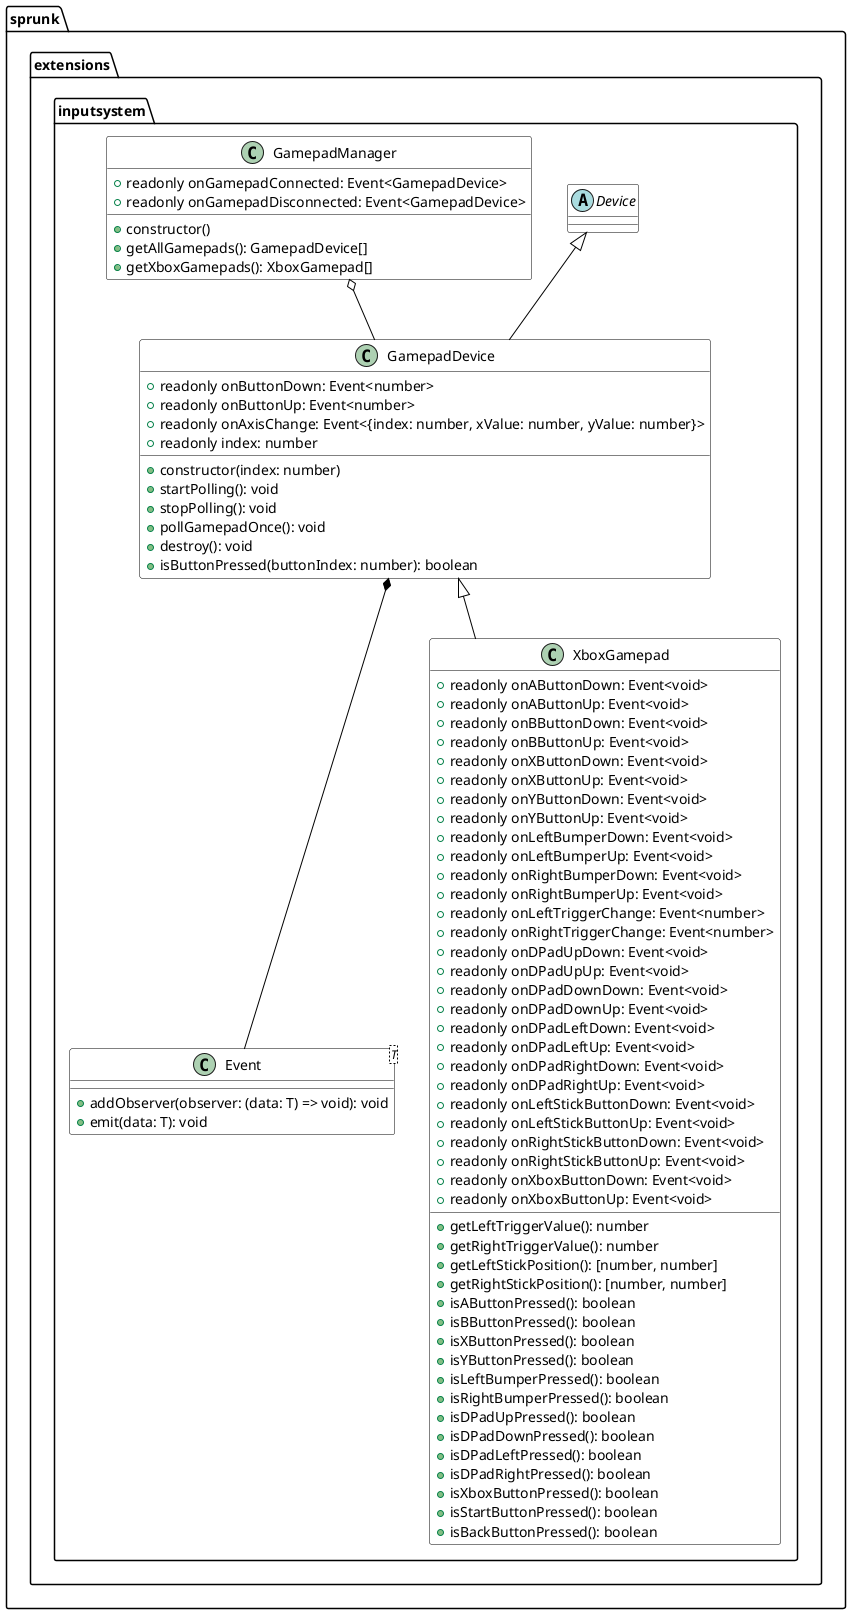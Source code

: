 @startuml Gamepad System

package sprunk.extensions.inputsystem {
    ' Style configurations
    skinparam class {
        BackgroundColor White
        ArrowColor Black
        BorderColor Black
    }

    ' Base Device class
    abstract class Device {
    }

    ' Event class
    class Event<T> {
        + addObserver(observer: (data: T) => void): void
        + emit(data: T): void
    }

    ' GamepadDevice class
    class GamepadDevice {
        + readonly onButtonDown: Event<number>
        + readonly onButtonUp: Event<number>
        + readonly onAxisChange: Event<{index: number, xValue: number, yValue: number}>
        + readonly index: number
        + constructor(index: number)
        + startPolling(): void
        + stopPolling(): void
        + pollGamepadOnce(): void
        + destroy(): void
        + isButtonPressed(buttonIndex: number): boolean
    }

    ' XboxGamepad class
    class XboxGamepad {
        + readonly onAButtonDown: Event<void>
        + readonly onAButtonUp: Event<void>
        + readonly onBButtonDown: Event<void>
        + readonly onBButtonUp: Event<void>
        + readonly onXButtonDown: Event<void>
        + readonly onXButtonUp: Event<void>
        + readonly onYButtonDown: Event<void>
        + readonly onYButtonUp: Event<void>
        + readonly onLeftBumperDown: Event<void>
        + readonly onLeftBumperUp: Event<void>
        + readonly onRightBumperDown: Event<void>
        + readonly onRightBumperUp: Event<void>
        + readonly onLeftTriggerChange: Event<number>
        + readonly onRightTriggerChange: Event<number>
        + readonly onDPadUpDown: Event<void>
        + readonly onDPadUpUp: Event<void>
        + readonly onDPadDownDown: Event<void>
        + readonly onDPadDownUp: Event<void>
        + readonly onDPadLeftDown: Event<void>
        + readonly onDPadLeftUp: Event<void>
        + readonly onDPadRightDown: Event<void>
        + readonly onDPadRightUp: Event<void>
        + readonly onLeftStickButtonDown: Event<void>
        + readonly onLeftStickButtonUp: Event<void>
        + readonly onRightStickButtonDown: Event<void>
        + readonly onRightStickButtonUp: Event<void>
        + readonly onXboxButtonDown: Event<void>
        + readonly onXboxButtonUp: Event<void>
        + getLeftTriggerValue(): number
        + getRightTriggerValue(): number
        + getLeftStickPosition(): [number, number]
        + getRightStickPosition(): [number, number]
        + isAButtonPressed(): boolean
        + isBButtonPressed(): boolean
        + isXButtonPressed(): boolean
        + isYButtonPressed(): boolean
        + isLeftBumperPressed(): boolean
        + isRightBumperPressed(): boolean
        + isDPadUpPressed(): boolean
        + isDPadDownPressed(): boolean
        + isDPadLeftPressed(): boolean
        + isDPadRightPressed(): boolean
        + isXboxButtonPressed(): boolean
        + isStartButtonPressed(): boolean
        + isBackButtonPressed(): boolean
    }

    ' GamepadManager class
    class GamepadManager {
        + readonly onGamepadConnected: Event<GamepadDevice>
        + readonly onGamepadDisconnected: Event<GamepadDevice>
        + constructor()
        + getAllGamepads(): GamepadDevice[]
        + getXboxGamepads(): XboxGamepad[]
    }
}
' Relationships
Device <|-- GamepadDevice
GamepadDevice <|-- XboxGamepad
GamepadManager o-- GamepadDevice
GamepadDevice *-- Event
@enduml
